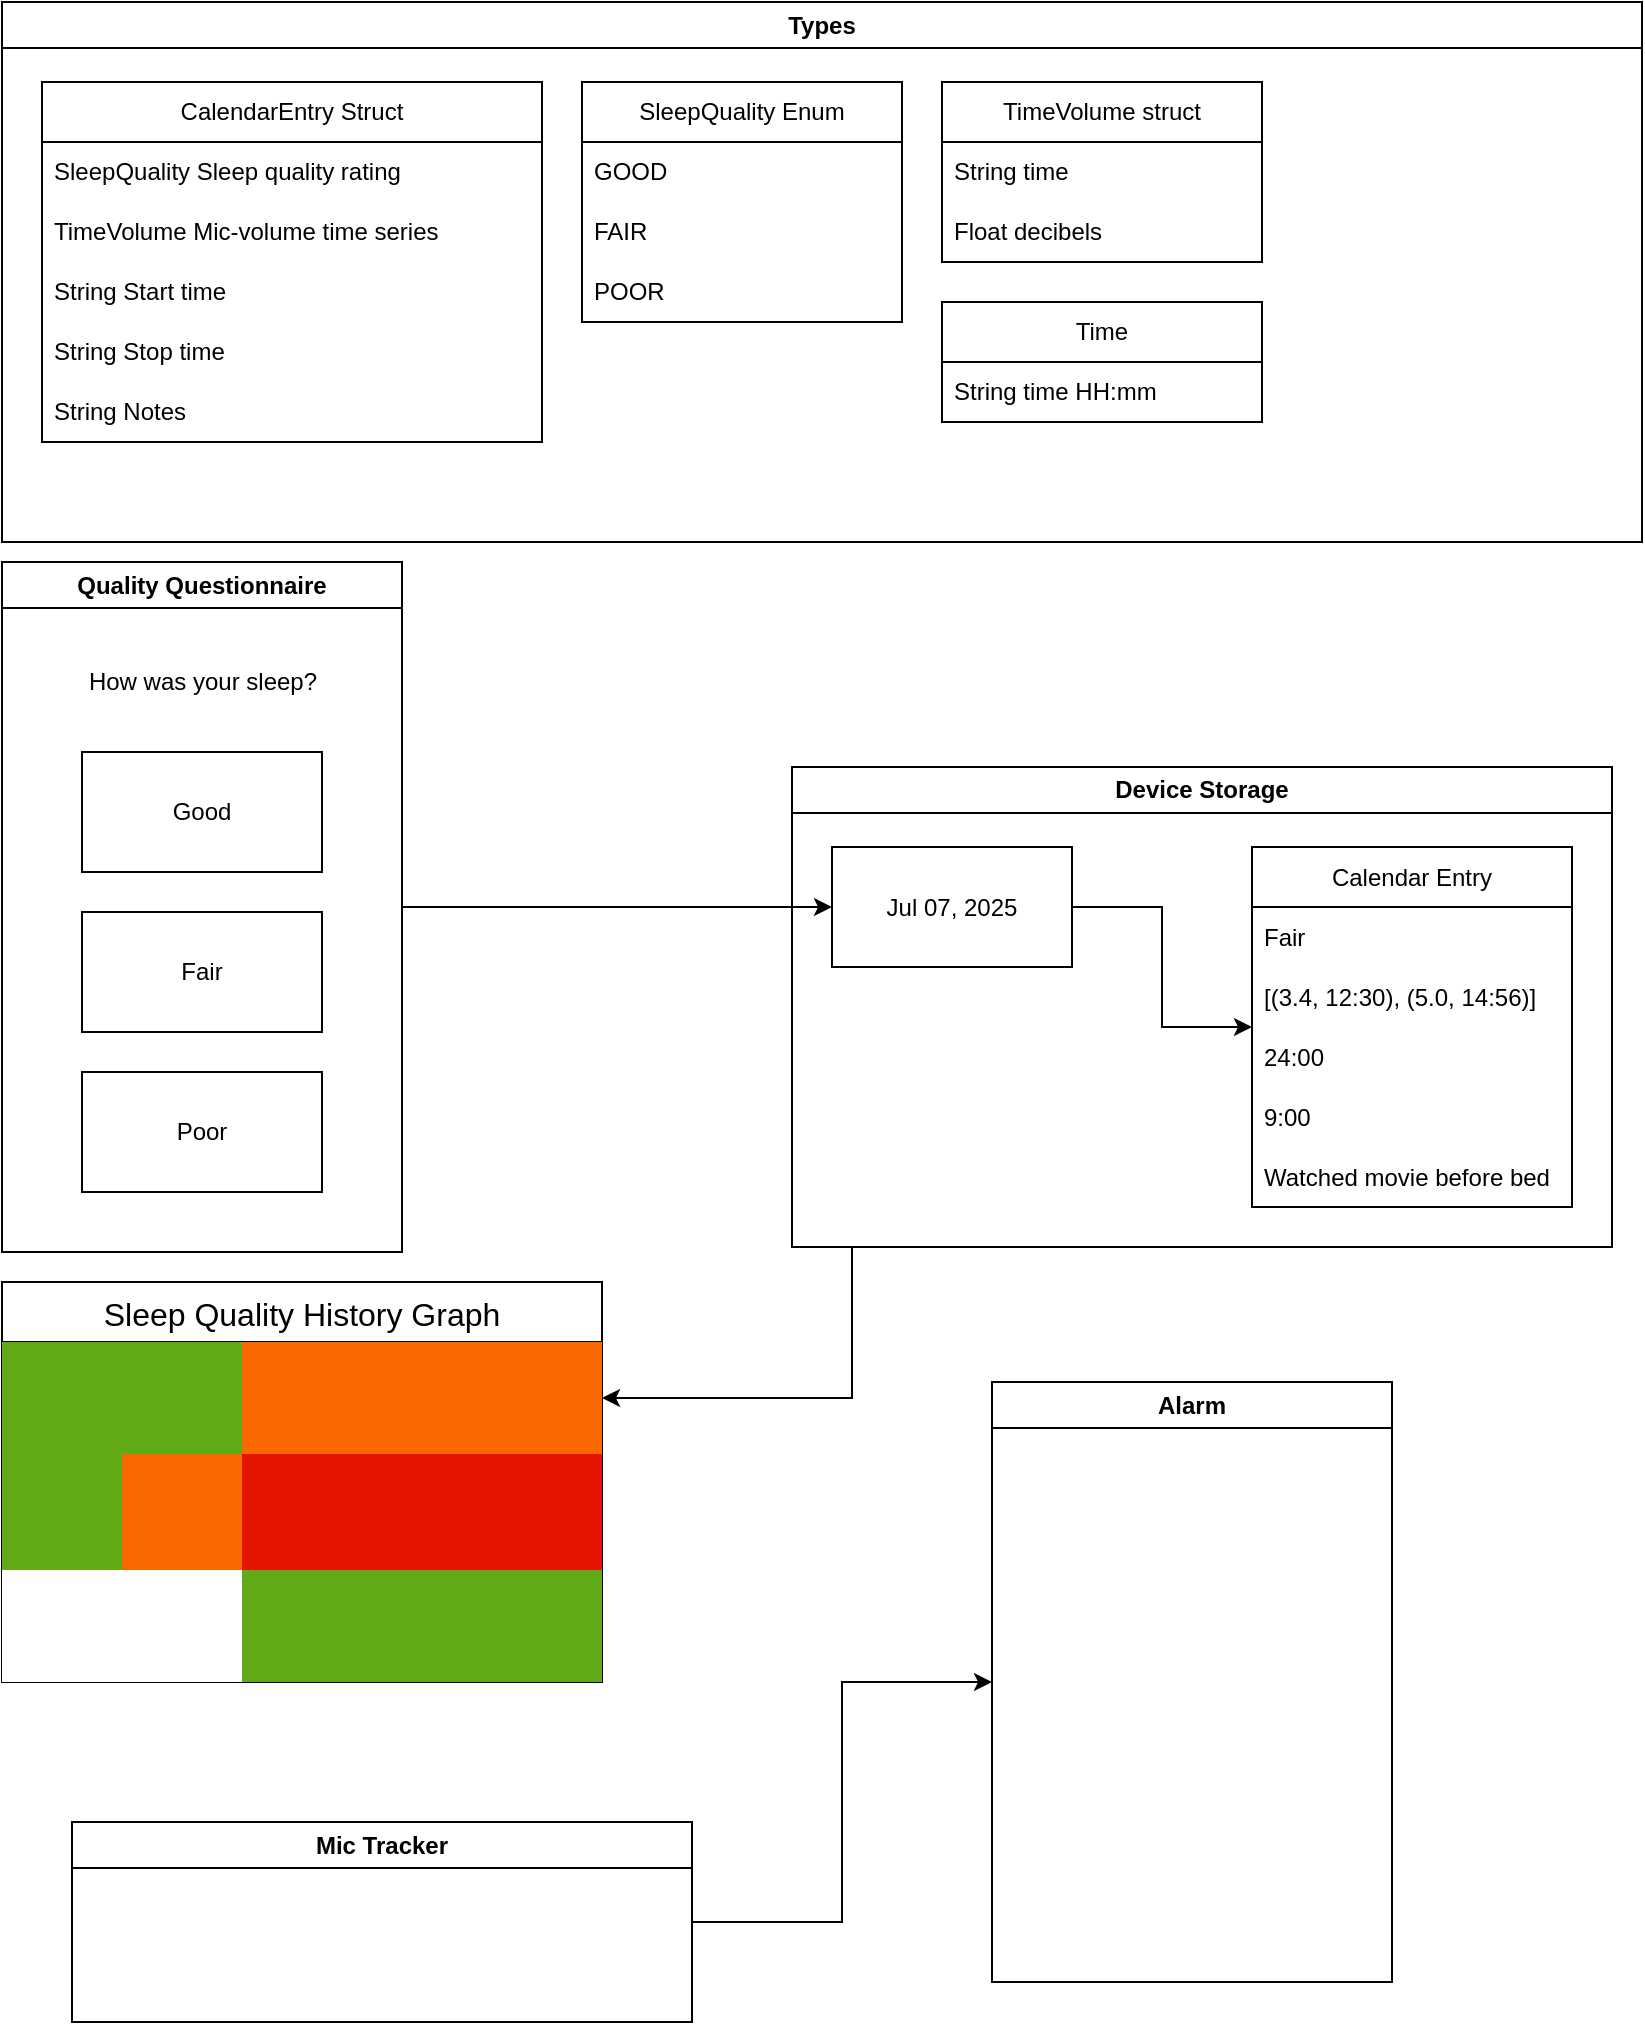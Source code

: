 <mxfile version="27.2.0">
  <diagram name="Page-1" id="wCF42y16c2bAOfp6Olp_">
    <mxGraphModel dx="2305" dy="1338" grid="1" gridSize="10" guides="1" tooltips="1" connect="1" arrows="1" fold="1" page="1" pageScale="1" pageWidth="850" pageHeight="1100" math="0" shadow="0">
      <root>
        <mxCell id="0" />
        <mxCell id="1" parent="0" />
        <mxCell id="SmWa2bIY7uFoCX6XC1P2-14" style="edgeStyle=orthogonalEdgeStyle;rounded=0;orthogonalLoop=1;jettySize=auto;html=1;" parent="1" source="pQTP1EqQm1EXBX_B9yu7-30" target="pQTP1EqQm1EXBX_B9yu7-51" edge="1">
          <mxGeometry relative="1" as="geometry">
            <Array as="points">
              <mxPoint x="440" y="708" />
            </Array>
          </mxGeometry>
        </mxCell>
        <mxCell id="pQTP1EqQm1EXBX_B9yu7-30" value="Device Storage" style="swimlane;whiteSpace=wrap;html=1;" parent="1" vertex="1">
          <mxGeometry x="410" y="392.5" width="410" height="240" as="geometry" />
        </mxCell>
        <mxCell id="pQTP1EqQm1EXBX_B9yu7-22" value="Jul 07, 2025" style="rounded=0;whiteSpace=wrap;html=1;" parent="pQTP1EqQm1EXBX_B9yu7-30" vertex="1">
          <mxGeometry x="20" y="40" width="120" height="60" as="geometry" />
        </mxCell>
        <mxCell id="pQTP1EqQm1EXBX_B9yu7-23" value="Calendar Entry" style="swimlane;fontStyle=0;childLayout=stackLayout;horizontal=1;startSize=30;horizontalStack=0;resizeParent=1;resizeParentMax=0;resizeLast=0;collapsible=1;marginBottom=0;whiteSpace=wrap;html=1;" parent="pQTP1EqQm1EXBX_B9yu7-30" vertex="1">
          <mxGeometry x="230" y="40" width="160" height="180" as="geometry" />
        </mxCell>
        <mxCell id="pQTP1EqQm1EXBX_B9yu7-24" value="Fair" style="text;strokeColor=none;fillColor=none;align=left;verticalAlign=middle;spacingLeft=4;spacingRight=4;overflow=hidden;points=[[0,0.5],[1,0.5]];portConstraint=eastwest;rotatable=0;whiteSpace=wrap;html=1;" parent="pQTP1EqQm1EXBX_B9yu7-23" vertex="1">
          <mxGeometry y="30" width="160" height="30" as="geometry" />
        </mxCell>
        <mxCell id="pQTP1EqQm1EXBX_B9yu7-25" value="[(3.4, 12:30), (5.0, 14:56)]" style="text;strokeColor=none;fillColor=none;align=left;verticalAlign=middle;spacingLeft=4;spacingRight=4;overflow=hidden;points=[[0,0.5],[1,0.5]];portConstraint=eastwest;rotatable=0;whiteSpace=wrap;html=1;" parent="pQTP1EqQm1EXBX_B9yu7-23" vertex="1">
          <mxGeometry y="60" width="160" height="30" as="geometry" />
        </mxCell>
        <mxCell id="pQTP1EqQm1EXBX_B9yu7-26" value="24:00" style="text;strokeColor=none;fillColor=none;align=left;verticalAlign=middle;spacingLeft=4;spacingRight=4;overflow=hidden;points=[[0,0.5],[1,0.5]];portConstraint=eastwest;rotatable=0;whiteSpace=wrap;html=1;" parent="pQTP1EqQm1EXBX_B9yu7-23" vertex="1">
          <mxGeometry y="90" width="160" height="30" as="geometry" />
        </mxCell>
        <mxCell id="pQTP1EqQm1EXBX_B9yu7-27" value="9:00" style="text;strokeColor=none;fillColor=none;align=left;verticalAlign=middle;spacingLeft=4;spacingRight=4;overflow=hidden;points=[[0,0.5],[1,0.5]];portConstraint=eastwest;rotatable=0;whiteSpace=wrap;html=1;" parent="pQTP1EqQm1EXBX_B9yu7-23" vertex="1">
          <mxGeometry y="120" width="160" height="30" as="geometry" />
        </mxCell>
        <mxCell id="pQTP1EqQm1EXBX_B9yu7-28" value="Watched movie before bed" style="text;strokeColor=none;fillColor=none;align=left;verticalAlign=middle;spacingLeft=4;spacingRight=4;overflow=hidden;points=[[0,0.5],[1,0.5]];portConstraint=eastwest;rotatable=0;whiteSpace=wrap;html=1;" parent="pQTP1EqQm1EXBX_B9yu7-23" vertex="1">
          <mxGeometry y="150" width="160" height="30" as="geometry" />
        </mxCell>
        <mxCell id="pQTP1EqQm1EXBX_B9yu7-29" style="edgeStyle=orthogonalEdgeStyle;rounded=0;orthogonalLoop=1;jettySize=auto;html=1;" parent="pQTP1EqQm1EXBX_B9yu7-30" source="pQTP1EqQm1EXBX_B9yu7-22" target="pQTP1EqQm1EXBX_B9yu7-23" edge="1">
          <mxGeometry relative="1" as="geometry" />
        </mxCell>
        <mxCell id="SmWa2bIY7uFoCX6XC1P2-12" style="edgeStyle=orthogonalEdgeStyle;rounded=0;orthogonalLoop=1;jettySize=auto;html=1;" parent="1" source="pQTP1EqQm1EXBX_B9yu7-31" target="pQTP1EqQm1EXBX_B9yu7-22" edge="1">
          <mxGeometry relative="1" as="geometry" />
        </mxCell>
        <mxCell id="pQTP1EqQm1EXBX_B9yu7-31" value="Quality Questionnaire" style="swimlane;whiteSpace=wrap;html=1;" parent="1" vertex="1">
          <mxGeometry x="15" y="290" width="200" height="345" as="geometry" />
        </mxCell>
        <mxCell id="pQTP1EqQm1EXBX_B9yu7-32" value="Good" style="rounded=0;whiteSpace=wrap;html=1;" parent="pQTP1EqQm1EXBX_B9yu7-31" vertex="1">
          <mxGeometry x="40" y="95" width="120" height="60" as="geometry" />
        </mxCell>
        <mxCell id="pQTP1EqQm1EXBX_B9yu7-35" value="Fair" style="rounded=0;whiteSpace=wrap;html=1;" parent="pQTP1EqQm1EXBX_B9yu7-31" vertex="1">
          <mxGeometry x="40" y="175" width="120" height="60" as="geometry" />
        </mxCell>
        <mxCell id="pQTP1EqQm1EXBX_B9yu7-36" value="Poor" style="rounded=0;whiteSpace=wrap;html=1;" parent="pQTP1EqQm1EXBX_B9yu7-31" vertex="1">
          <mxGeometry x="40" y="255" width="120" height="60" as="geometry" />
        </mxCell>
        <mxCell id="SmWa2bIY7uFoCX6XC1P2-1" value="How was your sleep?" style="text;html=1;align=center;verticalAlign=middle;resizable=0;points=[];autosize=1;strokeColor=none;fillColor=none;" parent="pQTP1EqQm1EXBX_B9yu7-31" vertex="1">
          <mxGeometry x="30" y="45" width="140" height="30" as="geometry" />
        </mxCell>
        <mxCell id="pQTP1EqQm1EXBX_B9yu7-38" value="Types" style="swimlane;whiteSpace=wrap;html=1;" parent="1" vertex="1">
          <mxGeometry x="15" y="10" width="820" height="270" as="geometry" />
        </mxCell>
        <mxCell id="pQTP1EqQm1EXBX_B9yu7-15" value="CalendarEntry Struct" style="swimlane;fontStyle=0;childLayout=stackLayout;horizontal=1;startSize=30;horizontalStack=0;resizeParent=1;resizeParentMax=0;resizeLast=0;collapsible=1;marginBottom=0;whiteSpace=wrap;html=1;" parent="pQTP1EqQm1EXBX_B9yu7-38" vertex="1">
          <mxGeometry x="20" y="40" width="250" height="180" as="geometry" />
        </mxCell>
        <mxCell id="pQTP1EqQm1EXBX_B9yu7-16" value="SleepQuality Sleep quality rating" style="text;strokeColor=none;fillColor=none;align=left;verticalAlign=middle;spacingLeft=4;spacingRight=4;overflow=hidden;points=[[0,0.5],[1,0.5]];portConstraint=eastwest;rotatable=0;whiteSpace=wrap;html=1;" parent="pQTP1EqQm1EXBX_B9yu7-15" vertex="1">
          <mxGeometry y="30" width="250" height="30" as="geometry" />
        </mxCell>
        <mxCell id="pQTP1EqQm1EXBX_B9yu7-17" value="TimeVolume Mic-volume time series" style="text;strokeColor=none;fillColor=none;align=left;verticalAlign=middle;spacingLeft=4;spacingRight=4;overflow=hidden;points=[[0,0.5],[1,0.5]];portConstraint=eastwest;rotatable=0;whiteSpace=wrap;html=1;" parent="pQTP1EqQm1EXBX_B9yu7-15" vertex="1">
          <mxGeometry y="60" width="250" height="30" as="geometry" />
        </mxCell>
        <mxCell id="pQTP1EqQm1EXBX_B9yu7-20" value="String Start time" style="text;strokeColor=none;fillColor=none;align=left;verticalAlign=middle;spacingLeft=4;spacingRight=4;overflow=hidden;points=[[0,0.5],[1,0.5]];portConstraint=eastwest;rotatable=0;whiteSpace=wrap;html=1;" parent="pQTP1EqQm1EXBX_B9yu7-15" vertex="1">
          <mxGeometry y="90" width="250" height="30" as="geometry" />
        </mxCell>
        <mxCell id="pQTP1EqQm1EXBX_B9yu7-19" value="String Stop time" style="text;strokeColor=none;fillColor=none;align=left;verticalAlign=middle;spacingLeft=4;spacingRight=4;overflow=hidden;points=[[0,0.5],[1,0.5]];portConstraint=eastwest;rotatable=0;whiteSpace=wrap;html=1;" parent="pQTP1EqQm1EXBX_B9yu7-15" vertex="1">
          <mxGeometry y="120" width="250" height="30" as="geometry" />
        </mxCell>
        <mxCell id="pQTP1EqQm1EXBX_B9yu7-18" value="String Notes" style="text;strokeColor=none;fillColor=none;align=left;verticalAlign=middle;spacingLeft=4;spacingRight=4;overflow=hidden;points=[[0,0.5],[1,0.5]];portConstraint=eastwest;rotatable=0;whiteSpace=wrap;html=1;" parent="pQTP1EqQm1EXBX_B9yu7-15" vertex="1">
          <mxGeometry y="150" width="250" height="30" as="geometry" />
        </mxCell>
        <mxCell id="pQTP1EqQm1EXBX_B9yu7-39" value="SleepQuality Enum" style="swimlane;fontStyle=0;childLayout=stackLayout;horizontal=1;startSize=30;horizontalStack=0;resizeParent=1;resizeParentMax=0;resizeLast=0;collapsible=1;marginBottom=0;whiteSpace=wrap;html=1;" parent="pQTP1EqQm1EXBX_B9yu7-38" vertex="1">
          <mxGeometry x="290" y="40" width="160" height="120" as="geometry" />
        </mxCell>
        <mxCell id="pQTP1EqQm1EXBX_B9yu7-40" value="GOOD" style="text;strokeColor=none;fillColor=none;align=left;verticalAlign=middle;spacingLeft=4;spacingRight=4;overflow=hidden;points=[[0,0.5],[1,0.5]];portConstraint=eastwest;rotatable=0;whiteSpace=wrap;html=1;" parent="pQTP1EqQm1EXBX_B9yu7-39" vertex="1">
          <mxGeometry y="30" width="160" height="30" as="geometry" />
        </mxCell>
        <mxCell id="pQTP1EqQm1EXBX_B9yu7-41" value="FAIR" style="text;strokeColor=none;fillColor=none;align=left;verticalAlign=middle;spacingLeft=4;spacingRight=4;overflow=hidden;points=[[0,0.5],[1,0.5]];portConstraint=eastwest;rotatable=0;whiteSpace=wrap;html=1;" parent="pQTP1EqQm1EXBX_B9yu7-39" vertex="1">
          <mxGeometry y="60" width="160" height="30" as="geometry" />
        </mxCell>
        <mxCell id="pQTP1EqQm1EXBX_B9yu7-42" value="POOR" style="text;strokeColor=none;fillColor=none;align=left;verticalAlign=middle;spacingLeft=4;spacingRight=4;overflow=hidden;points=[[0,0.5],[1,0.5]];portConstraint=eastwest;rotatable=0;whiteSpace=wrap;html=1;" parent="pQTP1EqQm1EXBX_B9yu7-39" vertex="1">
          <mxGeometry y="90" width="160" height="30" as="geometry" />
        </mxCell>
        <mxCell id="pQTP1EqQm1EXBX_B9yu7-45" value="TimeVolume struct" style="swimlane;fontStyle=0;childLayout=stackLayout;horizontal=1;startSize=30;horizontalStack=0;resizeParent=1;resizeParentMax=0;resizeLast=0;collapsible=1;marginBottom=0;whiteSpace=wrap;html=1;" parent="pQTP1EqQm1EXBX_B9yu7-38" vertex="1">
          <mxGeometry x="470" y="40" width="160" height="90" as="geometry" />
        </mxCell>
        <mxCell id="pQTP1EqQm1EXBX_B9yu7-46" value="String time" style="text;strokeColor=none;fillColor=none;align=left;verticalAlign=middle;spacingLeft=4;spacingRight=4;overflow=hidden;points=[[0,0.5],[1,0.5]];portConstraint=eastwest;rotatable=0;whiteSpace=wrap;html=1;" parent="pQTP1EqQm1EXBX_B9yu7-45" vertex="1">
          <mxGeometry y="30" width="160" height="30" as="geometry" />
        </mxCell>
        <mxCell id="pQTP1EqQm1EXBX_B9yu7-47" value="Float decibels" style="text;strokeColor=none;fillColor=none;align=left;verticalAlign=middle;spacingLeft=4;spacingRight=4;overflow=hidden;points=[[0,0.5],[1,0.5]];portConstraint=eastwest;rotatable=0;whiteSpace=wrap;html=1;" parent="pQTP1EqQm1EXBX_B9yu7-45" vertex="1">
          <mxGeometry y="60" width="160" height="30" as="geometry" />
        </mxCell>
        <mxCell id="SmWa2bIY7uFoCX6XC1P2-19" value="Time" style="swimlane;fontStyle=0;childLayout=stackLayout;horizontal=1;startSize=30;horizontalStack=0;resizeParent=1;resizeParentMax=0;resizeLast=0;collapsible=1;marginBottom=0;whiteSpace=wrap;html=1;" parent="pQTP1EqQm1EXBX_B9yu7-38" vertex="1">
          <mxGeometry x="470" y="150" width="160" height="60" as="geometry" />
        </mxCell>
        <mxCell id="SmWa2bIY7uFoCX6XC1P2-20" value="String time HH:mm" style="text;strokeColor=none;fillColor=none;align=left;verticalAlign=middle;spacingLeft=4;spacingRight=4;overflow=hidden;points=[[0,0.5],[1,0.5]];portConstraint=eastwest;rotatable=0;whiteSpace=wrap;html=1;" parent="SmWa2bIY7uFoCX6XC1P2-19" vertex="1">
          <mxGeometry y="30" width="160" height="30" as="geometry" />
        </mxCell>
        <mxCell id="pQTP1EqQm1EXBX_B9yu7-50" value="Sleep Quality History Graph" style="shape=table;startSize=30;container=1;collapsible=0;childLayout=tableLayout;strokeColor=default;fontSize=16;" parent="1" vertex="1">
          <mxGeometry x="15" y="650" width="300" height="200" as="geometry" />
        </mxCell>
        <mxCell id="pQTP1EqQm1EXBX_B9yu7-51" value="" style="shape=tableRow;horizontal=0;startSize=0;swimlaneHead=0;swimlaneBody=0;strokeColor=inherit;top=0;left=0;bottom=0;right=0;collapsible=0;dropTarget=0;fillColor=none;points=[[0,0.5],[1,0.5]];portConstraint=eastwest;fontSize=16;" parent="pQTP1EqQm1EXBX_B9yu7-50" vertex="1">
          <mxGeometry y="30" width="300" height="56" as="geometry" />
        </mxCell>
        <mxCell id="pQTP1EqQm1EXBX_B9yu7-52" value="" style="shape=partialRectangle;html=1;whiteSpace=wrap;connectable=0;strokeColor=#2D7600;overflow=hidden;fillColor=#60a917;top=0;left=0;bottom=0;right=0;pointerEvents=1;fontSize=16;fontColor=#ffffff;" parent="pQTP1EqQm1EXBX_B9yu7-51" vertex="1">
          <mxGeometry width="60" height="56" as="geometry">
            <mxRectangle width="60" height="56" as="alternateBounds" />
          </mxGeometry>
        </mxCell>
        <mxCell id="pQTP1EqQm1EXBX_B9yu7-53" value="" style="shape=partialRectangle;html=1;whiteSpace=wrap;connectable=0;strokeColor=#2D7600;overflow=hidden;fillColor=#60a917;top=0;left=0;bottom=0;right=0;pointerEvents=1;fontSize=16;fontColor=#ffffff;" parent="pQTP1EqQm1EXBX_B9yu7-51" vertex="1">
          <mxGeometry x="60" width="60" height="56" as="geometry">
            <mxRectangle width="60" height="56" as="alternateBounds" />
          </mxGeometry>
        </mxCell>
        <mxCell id="pQTP1EqQm1EXBX_B9yu7-54" value="" style="shape=partialRectangle;html=1;whiteSpace=wrap;connectable=0;strokeColor=#C73500;overflow=hidden;fillColor=#fa6800;top=0;left=0;bottom=0;right=0;pointerEvents=1;fontSize=16;fontColor=#000000;" parent="pQTP1EqQm1EXBX_B9yu7-51" vertex="1">
          <mxGeometry x="120" width="60" height="56" as="geometry">
            <mxRectangle width="60" height="56" as="alternateBounds" />
          </mxGeometry>
        </mxCell>
        <mxCell id="pQTP1EqQm1EXBX_B9yu7-78" style="shape=partialRectangle;html=1;whiteSpace=wrap;connectable=0;strokeColor=#C73500;overflow=hidden;fillColor=#fa6800;top=0;left=0;bottom=0;right=0;pointerEvents=1;fontSize=16;fontColor=#000000;" parent="pQTP1EqQm1EXBX_B9yu7-51" vertex="1">
          <mxGeometry x="180" width="60" height="56" as="geometry">
            <mxRectangle width="60" height="56" as="alternateBounds" />
          </mxGeometry>
        </mxCell>
        <mxCell id="pQTP1EqQm1EXBX_B9yu7-81" style="shape=partialRectangle;html=1;whiteSpace=wrap;connectable=0;strokeColor=#C73500;overflow=hidden;fillColor=#fa6800;top=0;left=0;bottom=0;right=0;pointerEvents=1;fontSize=16;fontColor=#000000;" parent="pQTP1EqQm1EXBX_B9yu7-51" vertex="1">
          <mxGeometry x="240" width="60" height="56" as="geometry">
            <mxRectangle width="60" height="56" as="alternateBounds" />
          </mxGeometry>
        </mxCell>
        <mxCell id="pQTP1EqQm1EXBX_B9yu7-55" value="" style="shape=tableRow;horizontal=0;startSize=0;swimlaneHead=0;swimlaneBody=0;strokeColor=inherit;top=0;left=0;bottom=0;right=0;collapsible=0;dropTarget=0;fillColor=none;points=[[0,0.5],[1,0.5]];portConstraint=eastwest;fontSize=16;" parent="pQTP1EqQm1EXBX_B9yu7-50" vertex="1">
          <mxGeometry y="86" width="300" height="58" as="geometry" />
        </mxCell>
        <mxCell id="pQTP1EqQm1EXBX_B9yu7-56" value="" style="shape=partialRectangle;html=1;whiteSpace=wrap;connectable=0;strokeColor=#2D7600;overflow=hidden;fillColor=#60a917;top=0;left=0;bottom=0;right=0;pointerEvents=1;fontSize=16;fontColor=#ffffff;" parent="pQTP1EqQm1EXBX_B9yu7-55" vertex="1">
          <mxGeometry width="60" height="58" as="geometry">
            <mxRectangle width="60" height="58" as="alternateBounds" />
          </mxGeometry>
        </mxCell>
        <mxCell id="pQTP1EqQm1EXBX_B9yu7-57" value="" style="shape=partialRectangle;html=1;whiteSpace=wrap;connectable=0;strokeColor=#C73500;overflow=hidden;fillColor=#fa6800;top=0;left=0;bottom=0;right=0;pointerEvents=1;fontSize=16;fontColor=#000000;" parent="pQTP1EqQm1EXBX_B9yu7-55" vertex="1">
          <mxGeometry x="60" width="60" height="58" as="geometry">
            <mxRectangle width="60" height="58" as="alternateBounds" />
          </mxGeometry>
        </mxCell>
        <mxCell id="pQTP1EqQm1EXBX_B9yu7-58" value="" style="shape=partialRectangle;html=1;whiteSpace=wrap;connectable=0;strokeColor=light-dark(#B20000,#FF4141);overflow=hidden;fillColor=light-dark(#E51400,#FF4141);top=0;left=0;bottom=0;right=0;pointerEvents=1;fontSize=16;fontColor=#ffffff;" parent="pQTP1EqQm1EXBX_B9yu7-55" vertex="1">
          <mxGeometry x="120" width="60" height="58" as="geometry">
            <mxRectangle width="60" height="58" as="alternateBounds" />
          </mxGeometry>
        </mxCell>
        <mxCell id="pQTP1EqQm1EXBX_B9yu7-79" style="shape=partialRectangle;html=1;whiteSpace=wrap;connectable=0;strokeColor=light-dark(#B20000,#FF4141);overflow=hidden;fillColor=light-dark(#E51400,#FF4141);top=0;left=0;bottom=0;right=0;pointerEvents=1;fontSize=16;fontColor=#ffffff;" parent="pQTP1EqQm1EXBX_B9yu7-55" vertex="1">
          <mxGeometry x="180" width="60" height="58" as="geometry">
            <mxRectangle width="60" height="58" as="alternateBounds" />
          </mxGeometry>
        </mxCell>
        <mxCell id="pQTP1EqQm1EXBX_B9yu7-82" style="shape=partialRectangle;html=1;whiteSpace=wrap;connectable=0;strokeColor=light-dark(#B20000,#FF4141);overflow=hidden;fillColor=light-dark(#E51400,#FF4141);top=0;left=0;bottom=0;right=0;pointerEvents=1;fontSize=16;fontColor=#ffffff;" parent="pQTP1EqQm1EXBX_B9yu7-55" vertex="1">
          <mxGeometry x="240" width="60" height="58" as="geometry">
            <mxRectangle width="60" height="58" as="alternateBounds" />
          </mxGeometry>
        </mxCell>
        <mxCell id="pQTP1EqQm1EXBX_B9yu7-59" value="" style="shape=tableRow;horizontal=0;startSize=0;swimlaneHead=0;swimlaneBody=0;strokeColor=inherit;top=0;left=0;bottom=0;right=0;collapsible=0;dropTarget=0;fillColor=none;points=[[0,0.5],[1,0.5]];portConstraint=eastwest;fontSize=16;" parent="pQTP1EqQm1EXBX_B9yu7-50" vertex="1">
          <mxGeometry y="144" width="300" height="56" as="geometry" />
        </mxCell>
        <mxCell id="pQTP1EqQm1EXBX_B9yu7-60" value="" style="shape=partialRectangle;html=1;whiteSpace=wrap;connectable=0;strokeColor=inherit;overflow=hidden;fillColor=light-dark(#FFFFFF,#FF4141);top=0;left=0;bottom=0;right=0;pointerEvents=1;fontSize=16;" parent="pQTP1EqQm1EXBX_B9yu7-59" vertex="1">
          <mxGeometry width="60" height="56" as="geometry">
            <mxRectangle width="60" height="56" as="alternateBounds" />
          </mxGeometry>
        </mxCell>
        <mxCell id="pQTP1EqQm1EXBX_B9yu7-61" value="" style="shape=partialRectangle;html=1;whiteSpace=wrap;connectable=0;strokeColor=inherit;overflow=hidden;fillColor=light-dark(#FFFFFF,#FF4141);top=0;left=0;bottom=0;right=0;pointerEvents=1;fontSize=16;" parent="pQTP1EqQm1EXBX_B9yu7-59" vertex="1">
          <mxGeometry x="60" width="60" height="56" as="geometry">
            <mxRectangle width="60" height="56" as="alternateBounds" />
          </mxGeometry>
        </mxCell>
        <mxCell id="pQTP1EqQm1EXBX_B9yu7-62" value="" style="shape=partialRectangle;html=1;whiteSpace=wrap;connectable=0;strokeColor=#2D7600;overflow=hidden;fillColor=#60a917;top=0;left=0;bottom=0;right=0;pointerEvents=1;fontSize=16;fontColor=#ffffff;" parent="pQTP1EqQm1EXBX_B9yu7-59" vertex="1">
          <mxGeometry x="120" width="60" height="56" as="geometry">
            <mxRectangle width="60" height="56" as="alternateBounds" />
          </mxGeometry>
        </mxCell>
        <mxCell id="pQTP1EqQm1EXBX_B9yu7-80" style="shape=partialRectangle;html=1;whiteSpace=wrap;connectable=0;strokeColor=#2D7600;overflow=hidden;fillColor=#60a917;top=0;left=0;bottom=0;right=0;pointerEvents=1;fontSize=16;fontColor=#ffffff;" parent="pQTP1EqQm1EXBX_B9yu7-59" vertex="1">
          <mxGeometry x="180" width="60" height="56" as="geometry">
            <mxRectangle width="60" height="56" as="alternateBounds" />
          </mxGeometry>
        </mxCell>
        <mxCell id="pQTP1EqQm1EXBX_B9yu7-83" style="shape=partialRectangle;html=1;whiteSpace=wrap;connectable=0;strokeColor=#2D7600;overflow=hidden;fillColor=#60a917;top=0;left=0;bottom=0;right=0;pointerEvents=1;fontSize=16;fontColor=#ffffff;" parent="pQTP1EqQm1EXBX_B9yu7-59" vertex="1">
          <mxGeometry x="240" width="60" height="56" as="geometry">
            <mxRectangle width="60" height="56" as="alternateBounds" />
          </mxGeometry>
        </mxCell>
        <mxCell id="yBfsQRXVbgZ2fC3xPqns-1" style="edgeStyle=orthogonalEdgeStyle;rounded=0;orthogonalLoop=1;jettySize=auto;html=1;" edge="1" parent="1" source="SmWa2bIY7uFoCX6XC1P2-17" target="SmWa2bIY7uFoCX6XC1P2-32">
          <mxGeometry relative="1" as="geometry" />
        </mxCell>
        <mxCell id="SmWa2bIY7uFoCX6XC1P2-17" value="Mic Tracker" style="swimlane;whiteSpace=wrap;html=1;startSize=23;" parent="1" vertex="1">
          <mxGeometry x="50" y="920" width="310" height="100" as="geometry" />
        </mxCell>
        <mxCell id="SmWa2bIY7uFoCX6XC1P2-32" value="Alarm" style="swimlane;whiteSpace=wrap;html=1;startSize=23;" parent="1" vertex="1">
          <mxGeometry x="510" y="700" width="200" height="300" as="geometry" />
        </mxCell>
      </root>
    </mxGraphModel>
  </diagram>
</mxfile>
